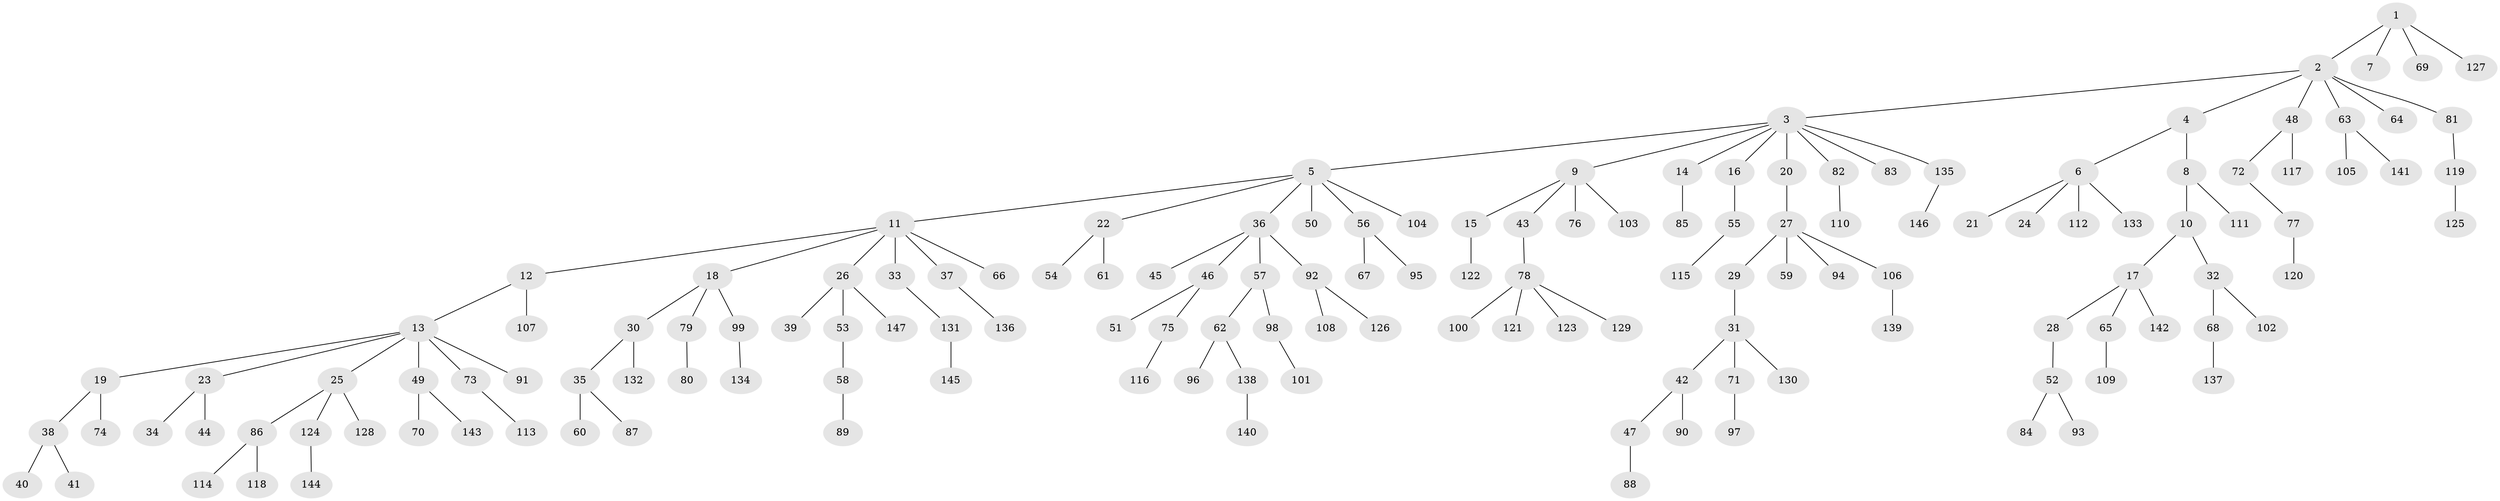 // Generated by graph-tools (version 1.1) at 2025/36/03/09/25 02:36:47]
// undirected, 147 vertices, 146 edges
graph export_dot {
graph [start="1"]
  node [color=gray90,style=filled];
  1;
  2;
  3;
  4;
  5;
  6;
  7;
  8;
  9;
  10;
  11;
  12;
  13;
  14;
  15;
  16;
  17;
  18;
  19;
  20;
  21;
  22;
  23;
  24;
  25;
  26;
  27;
  28;
  29;
  30;
  31;
  32;
  33;
  34;
  35;
  36;
  37;
  38;
  39;
  40;
  41;
  42;
  43;
  44;
  45;
  46;
  47;
  48;
  49;
  50;
  51;
  52;
  53;
  54;
  55;
  56;
  57;
  58;
  59;
  60;
  61;
  62;
  63;
  64;
  65;
  66;
  67;
  68;
  69;
  70;
  71;
  72;
  73;
  74;
  75;
  76;
  77;
  78;
  79;
  80;
  81;
  82;
  83;
  84;
  85;
  86;
  87;
  88;
  89;
  90;
  91;
  92;
  93;
  94;
  95;
  96;
  97;
  98;
  99;
  100;
  101;
  102;
  103;
  104;
  105;
  106;
  107;
  108;
  109;
  110;
  111;
  112;
  113;
  114;
  115;
  116;
  117;
  118;
  119;
  120;
  121;
  122;
  123;
  124;
  125;
  126;
  127;
  128;
  129;
  130;
  131;
  132;
  133;
  134;
  135;
  136;
  137;
  138;
  139;
  140;
  141;
  142;
  143;
  144;
  145;
  146;
  147;
  1 -- 2;
  1 -- 7;
  1 -- 69;
  1 -- 127;
  2 -- 3;
  2 -- 4;
  2 -- 48;
  2 -- 63;
  2 -- 64;
  2 -- 81;
  3 -- 5;
  3 -- 9;
  3 -- 14;
  3 -- 16;
  3 -- 20;
  3 -- 82;
  3 -- 83;
  3 -- 135;
  4 -- 6;
  4 -- 8;
  5 -- 11;
  5 -- 22;
  5 -- 36;
  5 -- 50;
  5 -- 56;
  5 -- 104;
  6 -- 21;
  6 -- 24;
  6 -- 112;
  6 -- 133;
  8 -- 10;
  8 -- 111;
  9 -- 15;
  9 -- 43;
  9 -- 76;
  9 -- 103;
  10 -- 17;
  10 -- 32;
  11 -- 12;
  11 -- 18;
  11 -- 26;
  11 -- 33;
  11 -- 37;
  11 -- 66;
  12 -- 13;
  12 -- 107;
  13 -- 19;
  13 -- 23;
  13 -- 25;
  13 -- 49;
  13 -- 73;
  13 -- 91;
  14 -- 85;
  15 -- 122;
  16 -- 55;
  17 -- 28;
  17 -- 65;
  17 -- 142;
  18 -- 30;
  18 -- 79;
  18 -- 99;
  19 -- 38;
  19 -- 74;
  20 -- 27;
  22 -- 54;
  22 -- 61;
  23 -- 34;
  23 -- 44;
  25 -- 86;
  25 -- 124;
  25 -- 128;
  26 -- 39;
  26 -- 53;
  26 -- 147;
  27 -- 29;
  27 -- 59;
  27 -- 94;
  27 -- 106;
  28 -- 52;
  29 -- 31;
  30 -- 35;
  30 -- 132;
  31 -- 42;
  31 -- 71;
  31 -- 130;
  32 -- 68;
  32 -- 102;
  33 -- 131;
  35 -- 60;
  35 -- 87;
  36 -- 45;
  36 -- 46;
  36 -- 57;
  36 -- 92;
  37 -- 136;
  38 -- 40;
  38 -- 41;
  42 -- 47;
  42 -- 90;
  43 -- 78;
  46 -- 51;
  46 -- 75;
  47 -- 88;
  48 -- 72;
  48 -- 117;
  49 -- 70;
  49 -- 143;
  52 -- 84;
  52 -- 93;
  53 -- 58;
  55 -- 115;
  56 -- 67;
  56 -- 95;
  57 -- 62;
  57 -- 98;
  58 -- 89;
  62 -- 96;
  62 -- 138;
  63 -- 105;
  63 -- 141;
  65 -- 109;
  68 -- 137;
  71 -- 97;
  72 -- 77;
  73 -- 113;
  75 -- 116;
  77 -- 120;
  78 -- 100;
  78 -- 121;
  78 -- 123;
  78 -- 129;
  79 -- 80;
  81 -- 119;
  82 -- 110;
  86 -- 114;
  86 -- 118;
  92 -- 108;
  92 -- 126;
  98 -- 101;
  99 -- 134;
  106 -- 139;
  119 -- 125;
  124 -- 144;
  131 -- 145;
  135 -- 146;
  138 -- 140;
}
